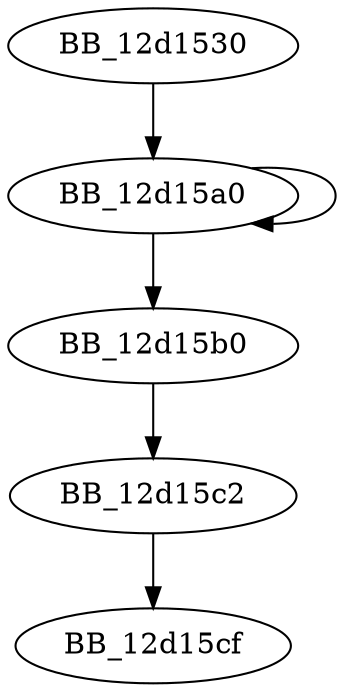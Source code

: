 DiGraph sub_12D1530{
BB_12d1530->BB_12d15a0
BB_12d15a0->BB_12d15a0
BB_12d15a0->BB_12d15b0
BB_12d15b0->BB_12d15c2
BB_12d15c2->BB_12d15cf
}
